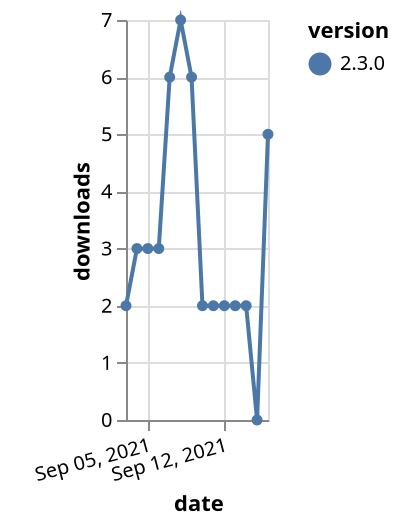 {"$schema": "https://vega.github.io/schema/vega-lite/v5.json", "description": "A simple bar chart with embedded data.", "data": {"values": [{"date": "2021-09-03", "total": 2163, "delta": 2, "version": "2.3.0"}, {"date": "2021-09-04", "total": 2166, "delta": 3, "version": "2.3.0"}, {"date": "2021-09-05", "total": 2169, "delta": 3, "version": "2.3.0"}, {"date": "2021-09-06", "total": 2172, "delta": 3, "version": "2.3.0"}, {"date": "2021-09-07", "total": 2178, "delta": 6, "version": "2.3.0"}, {"date": "2021-09-08", "total": 2185, "delta": 7, "version": "2.3.0"}, {"date": "2021-09-09", "total": 2191, "delta": 6, "version": "2.3.0"}, {"date": "2021-09-10", "total": 2193, "delta": 2, "version": "2.3.0"}, {"date": "2021-09-11", "total": 2195, "delta": 2, "version": "2.3.0"}, {"date": "2021-09-12", "total": 2197, "delta": 2, "version": "2.3.0"}, {"date": "2021-09-13", "total": 2199, "delta": 2, "version": "2.3.0"}, {"date": "2021-09-14", "total": 2201, "delta": 2, "version": "2.3.0"}, {"date": "2021-09-15", "total": 2201, "delta": 0, "version": "2.3.0"}, {"date": "2021-09-16", "total": 2206, "delta": 5, "version": "2.3.0"}]}, "width": "container", "mark": {"type": "line", "point": {"filled": true}}, "encoding": {"x": {"field": "date", "type": "temporal", "timeUnit": "yearmonthdate", "title": "date", "axis": {"labelAngle": -15}}, "y": {"field": "delta", "type": "quantitative", "title": "downloads"}, "color": {"field": "version", "type": "nominal"}, "tooltip": {"field": "delta"}}}